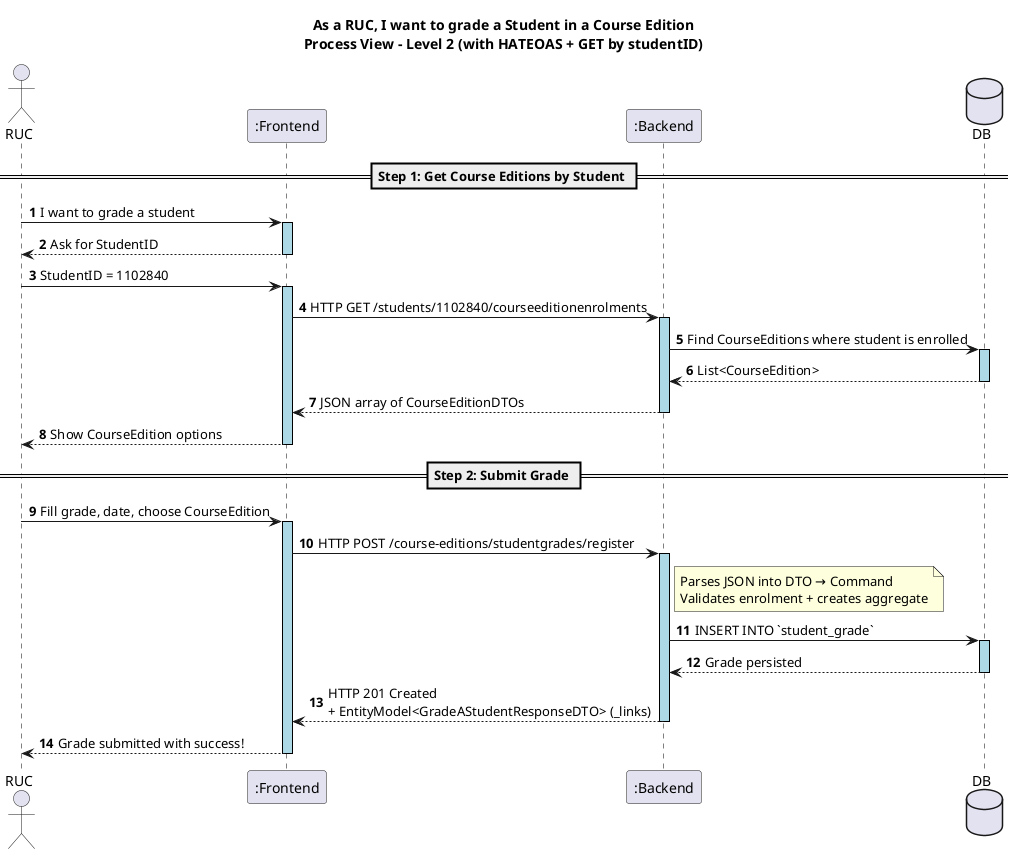 @startuml
autonumber

skinparam sequence {
   LifelineBorderColor black
   LifelineBackgroundColor LightBlue
 }

title As a RUC, I want to grade a Student in a Course Edition\nProcess View – Level 2 (with HATEOAS + GET by studentID)

actor "RUC" as RUC
participant ":Frontend" as FE
participant ":Backend" as BE
database DB

== Step 1: Get Course Editions by Student ==

RUC -> FE ++: I want to grade a student
FE --> RUC --: Ask for StudentID
RUC -> FE ++: StudentID = 1102840

FE -> BE ++: HTTP GET /students/1102840/courseeditionenrolments
BE -> DB ++: Find CourseEditions where student is enrolled
DB --> BE --: List<CourseEdition>
BE --> FE --: JSON array of CourseEditionDTOs
FE --> RUC --: Show CourseEdition options

== Step 2: Submit Grade ==

RUC -> FE ++: Fill grade, date, choose CourseEdition
FE -> BE ++: HTTP POST /course-editions/studentgrades/register
note right of BE: Parses JSON into DTO → Command\nValidates enrolment + creates aggregate

BE -> DB ++: INSERT INTO `student_grade`
DB --> BE --: Grade persisted

BE --> FE --: HTTP 201 Created\n+ EntityModel<GradeAStudentResponseDTO> (_links)
FE --> RUC --: Grade submitted with success!

@enduml
